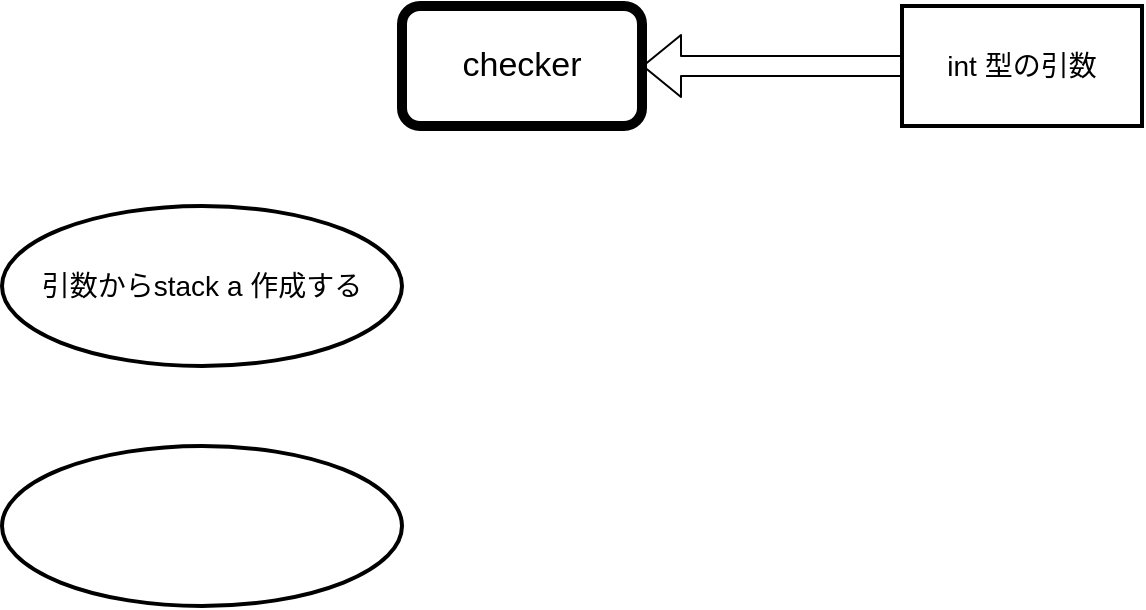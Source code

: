 <mxfile version="14.5.10" type="github">
  <diagram id="bvwks_559V8CvDR7hhbY" name="Page-1">
    <mxGraphModel dx="780" dy="715" grid="1" gridSize="10" guides="1" tooltips="1" connect="1" arrows="1" fold="1" page="1" pageScale="1" pageWidth="827" pageHeight="1169" math="0" shadow="0">
      <root>
        <mxCell id="0" />
        <mxCell id="1" parent="0" />
        <mxCell id="sO-dRe6zBM51kwjC_LpY-1" value="&lt;font style=&quot;font-size: 17px&quot;&gt;checker&lt;/font&gt;" style="rounded=1;whiteSpace=wrap;html=1;strokeWidth=5;fontSize=14;" vertex="1" parent="1">
          <mxGeometry x="250" y="50" width="120" height="60" as="geometry" />
        </mxCell>
        <mxCell id="sO-dRe6zBM51kwjC_LpY-2" value="引数からstack a 作成する" style="ellipse;whiteSpace=wrap;html=1;fontSize=14;strokeWidth=2;" vertex="1" parent="1">
          <mxGeometry x="50" y="150" width="200" height="80" as="geometry" />
        </mxCell>
        <mxCell id="sO-dRe6zBM51kwjC_LpY-3" value="int 型の引数" style="rounded=0;whiteSpace=wrap;html=1;fontSize=14;strokeWidth=2;" vertex="1" parent="1">
          <mxGeometry x="500" y="50" width="120" height="60" as="geometry" />
        </mxCell>
        <mxCell id="sO-dRe6zBM51kwjC_LpY-6" value="" style="shape=flexArrow;endArrow=classic;html=1;fontSize=14;exitX=0;exitY=0.5;exitDx=0;exitDy=0;entryX=1;entryY=0.5;entryDx=0;entryDy=0;" edge="1" parent="1" source="sO-dRe6zBM51kwjC_LpY-3" target="sO-dRe6zBM51kwjC_LpY-1">
          <mxGeometry width="50" height="50" relative="1" as="geometry">
            <mxPoint x="330" y="340" as="sourcePoint" />
            <mxPoint x="380" y="290" as="targetPoint" />
          </mxGeometry>
        </mxCell>
        <mxCell id="sO-dRe6zBM51kwjC_LpY-7" value="" style="ellipse;whiteSpace=wrap;html=1;fontSize=14;strokeWidth=2;" vertex="1" parent="1">
          <mxGeometry x="50" y="270" width="200" height="80" as="geometry" />
        </mxCell>
      </root>
    </mxGraphModel>
  </diagram>
</mxfile>
